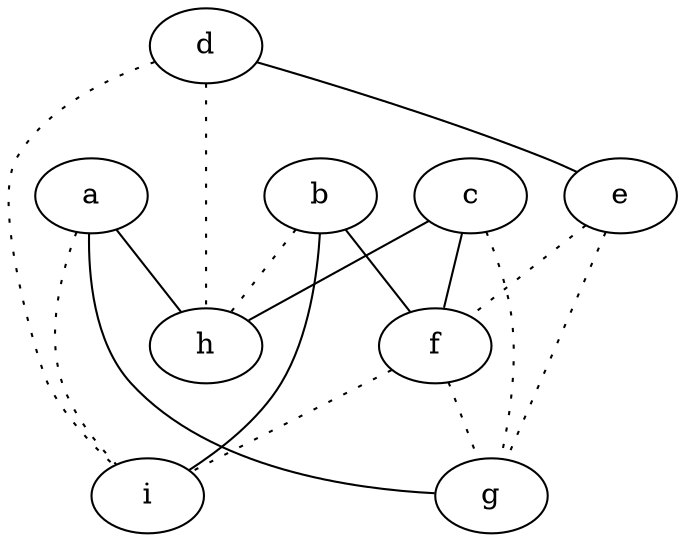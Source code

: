 graph {
a -- g;
a -- h;
a -- i [style=dotted];
b -- f;
b -- h [style=dotted];
b -- i;
c -- f;
c -- g [style=dotted];
c -- h;
d -- e;
d -- h [style=dotted];
d -- i [style=dotted];
e -- f [style=dotted];
e -- g [style=dotted];
f -- g [style=dotted];
f -- i [style=dotted];
}
